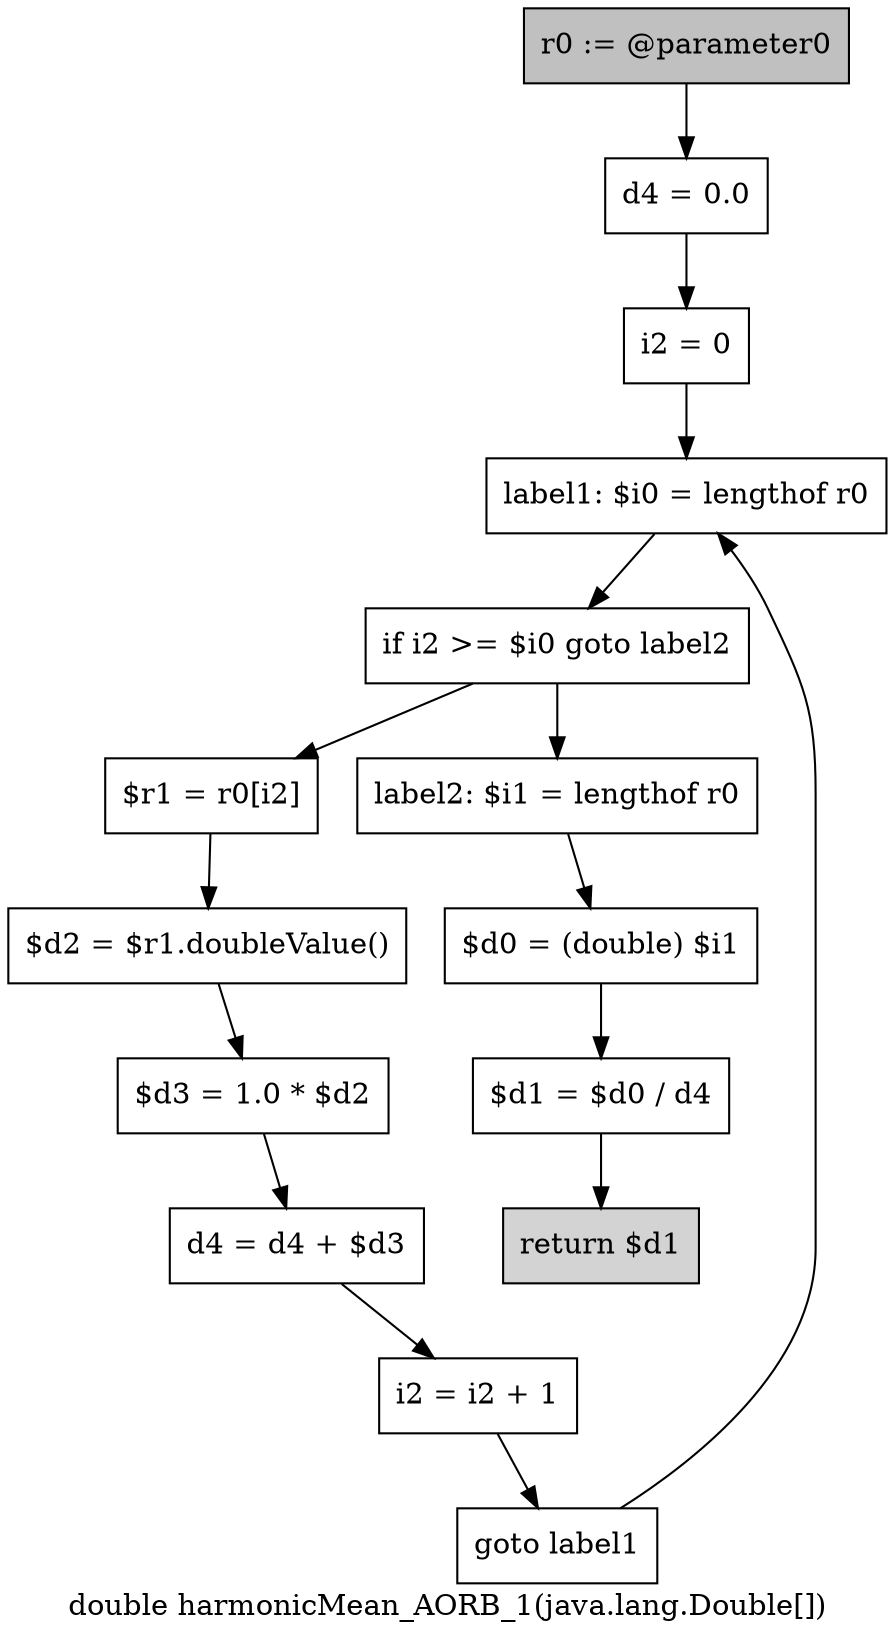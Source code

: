 digraph "double harmonicMean_AORB_1(java.lang.Double[])" {
    label="double harmonicMean_AORB_1(java.lang.Double[])";
    node [shape=box];
    "0" [style=filled,fillcolor=gray,label="r0 := @parameter0",];
    "1" [label="d4 = 0.0",];
    "0"->"1";
    "2" [label="i2 = 0",];
    "1"->"2";
    "3" [label="label1: $i0 = lengthof r0",];
    "2"->"3";
    "4" [label="if i2 >= $i0 goto label2",];
    "3"->"4";
    "5" [label="$r1 = r0[i2]",];
    "4"->"5";
    "11" [label="label2: $i1 = lengthof r0",];
    "4"->"11";
    "6" [label="$d2 = $r1.doubleValue()",];
    "5"->"6";
    "7" [label="$d3 = 1.0 * $d2",];
    "6"->"7";
    "8" [label="d4 = d4 + $d3",];
    "7"->"8";
    "9" [label="i2 = i2 + 1",];
    "8"->"9";
    "10" [label="goto label1",];
    "9"->"10";
    "10"->"3";
    "12" [label="$d0 = (double) $i1",];
    "11"->"12";
    "13" [label="$d1 = $d0 / d4",];
    "12"->"13";
    "14" [style=filled,fillcolor=lightgray,label="return $d1",];
    "13"->"14";
}
